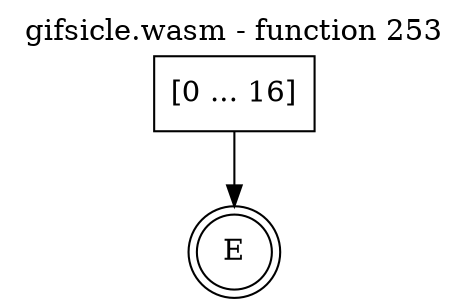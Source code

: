 digraph finite_state_machine {
    label = "gifsicle.wasm - function 253"
    labelloc =  t
    labelfontsize = 16
    labelfontcolor = black
    labelfontname = "Helvetica"
    node [shape = doublecircle]; E ;
    node [shape = box];
    node [shape=box, color=black, style=solid] 0[label="[0 ... 16]"]
    0 -> E;
}
